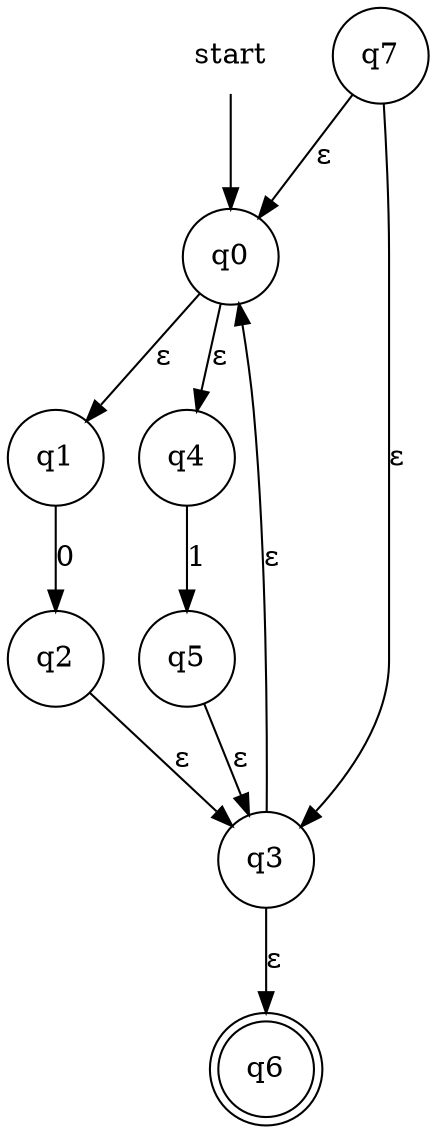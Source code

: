 digraph automaton {
    node [shape=none]; start;
    node [shape=doublecircle]; "q6";
    node [shape=circle];
    start -> "q0";
    "q0" -> "q1" [label="&epsilon;"];
    "q0" -> "q4" [label="&epsilon;"];
    "q1" -> "q2" [label="0"];
    "q2" -> "q3" [label="&epsilon;"];
    "q3" -> "q0" [label="&epsilon;"];
    "q3" -> "q6" [label="&epsilon;"];
    "q4" -> "q5" [label="1"];
    "q5" -> "q3" [label="&epsilon;"];
    "q7" -> "q0" [label="&epsilon;"];
    "q7" -> "q3" [label="&epsilon;"];
}
